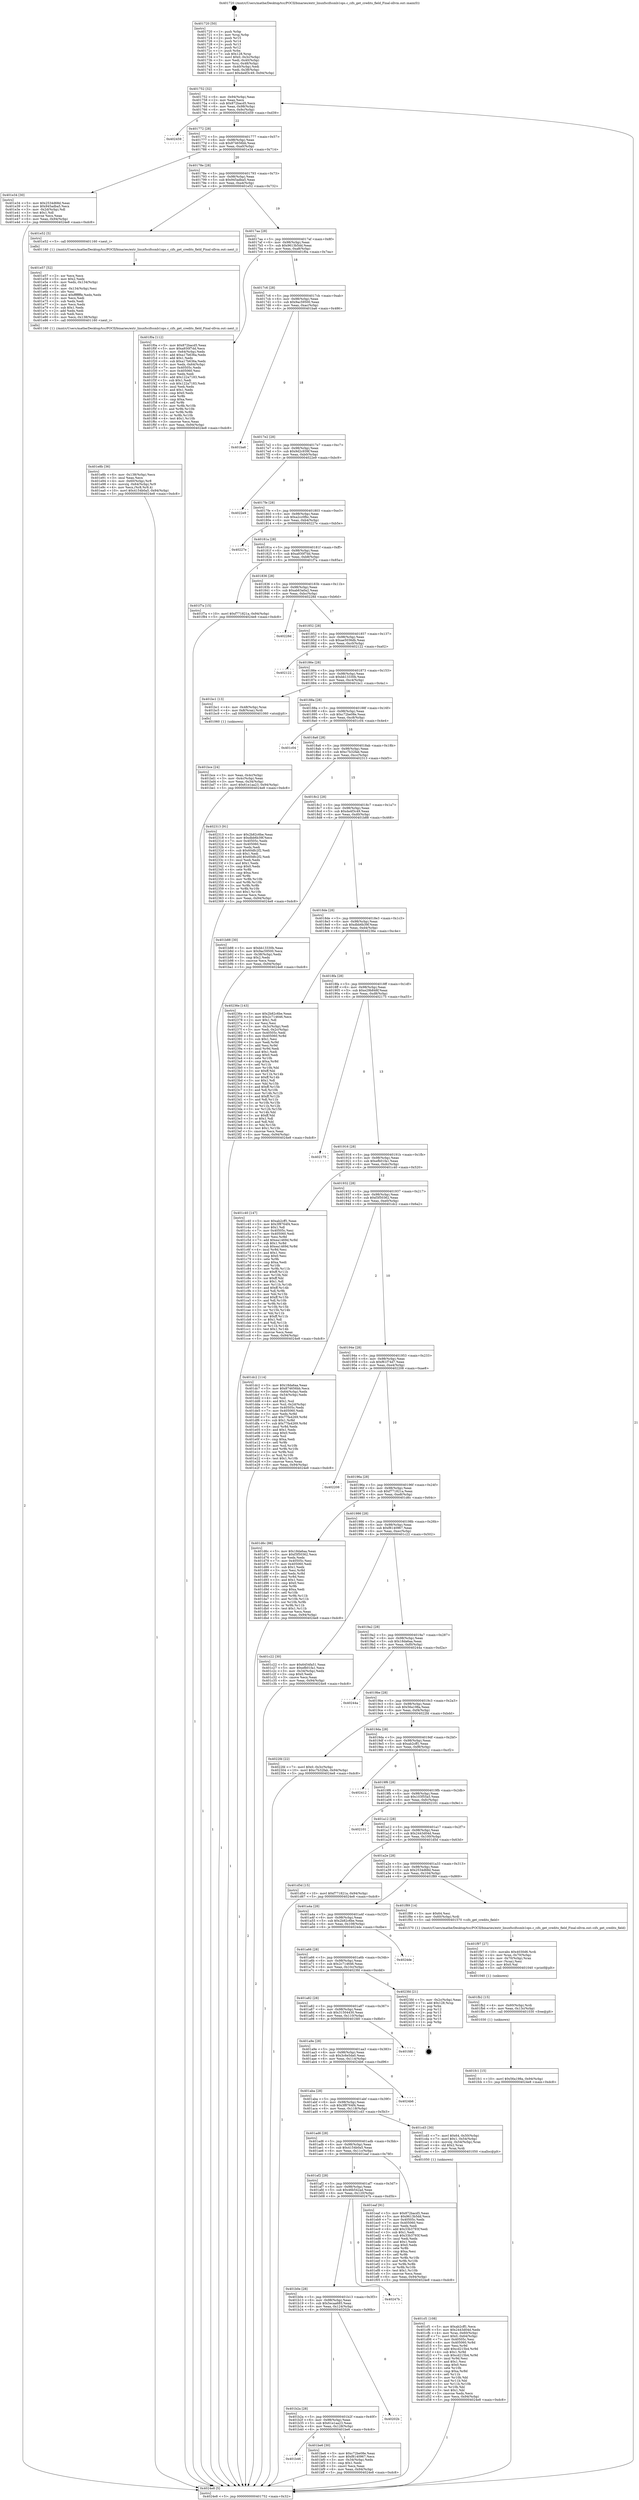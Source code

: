 digraph "0x401720" {
  label = "0x401720 (/mnt/c/Users/mathe/Desktop/tcc/POCII/binaries/extr_linuxfscifssmb1ops.c_cifs_get_credits_field_Final-ollvm.out::main(0))"
  labelloc = "t"
  node[shape=record]

  Entry [label="",width=0.3,height=0.3,shape=circle,fillcolor=black,style=filled]
  "0x401752" [label="{
     0x401752 [32]\l
     | [instrs]\l
     &nbsp;&nbsp;0x401752 \<+6\>: mov -0x94(%rbp),%eax\l
     &nbsp;&nbsp;0x401758 \<+2\>: mov %eax,%ecx\l
     &nbsp;&nbsp;0x40175a \<+6\>: sub $0x872bacd5,%ecx\l
     &nbsp;&nbsp;0x401760 \<+6\>: mov %eax,-0x98(%rbp)\l
     &nbsp;&nbsp;0x401766 \<+6\>: mov %ecx,-0x9c(%rbp)\l
     &nbsp;&nbsp;0x40176c \<+6\>: je 0000000000402459 \<main+0xd39\>\l
  }"]
  "0x402459" [label="{
     0x402459\l
  }", style=dashed]
  "0x401772" [label="{
     0x401772 [28]\l
     | [instrs]\l
     &nbsp;&nbsp;0x401772 \<+5\>: jmp 0000000000401777 \<main+0x57\>\l
     &nbsp;&nbsp;0x401777 \<+6\>: mov -0x98(%rbp),%eax\l
     &nbsp;&nbsp;0x40177d \<+5\>: sub $0x874656bb,%eax\l
     &nbsp;&nbsp;0x401782 \<+6\>: mov %eax,-0xa0(%rbp)\l
     &nbsp;&nbsp;0x401788 \<+6\>: je 0000000000401e34 \<main+0x714\>\l
  }"]
  Exit [label="",width=0.3,height=0.3,shape=circle,fillcolor=black,style=filled,peripheries=2]
  "0x401e34" [label="{
     0x401e34 [30]\l
     | [instrs]\l
     &nbsp;&nbsp;0x401e34 \<+5\>: mov $0x2534d68d,%eax\l
     &nbsp;&nbsp;0x401e39 \<+5\>: mov $0x945adba5,%ecx\l
     &nbsp;&nbsp;0x401e3e \<+3\>: mov -0x2d(%rbp),%dl\l
     &nbsp;&nbsp;0x401e41 \<+3\>: test $0x1,%dl\l
     &nbsp;&nbsp;0x401e44 \<+3\>: cmovne %ecx,%eax\l
     &nbsp;&nbsp;0x401e47 \<+6\>: mov %eax,-0x94(%rbp)\l
     &nbsp;&nbsp;0x401e4d \<+5\>: jmp 00000000004024e8 \<main+0xdc8\>\l
  }"]
  "0x40178e" [label="{
     0x40178e [28]\l
     | [instrs]\l
     &nbsp;&nbsp;0x40178e \<+5\>: jmp 0000000000401793 \<main+0x73\>\l
     &nbsp;&nbsp;0x401793 \<+6\>: mov -0x98(%rbp),%eax\l
     &nbsp;&nbsp;0x401799 \<+5\>: sub $0x945adba5,%eax\l
     &nbsp;&nbsp;0x40179e \<+6\>: mov %eax,-0xa4(%rbp)\l
     &nbsp;&nbsp;0x4017a4 \<+6\>: je 0000000000401e52 \<main+0x732\>\l
  }"]
  "0x401fc1" [label="{
     0x401fc1 [15]\l
     | [instrs]\l
     &nbsp;&nbsp;0x401fc1 \<+10\>: movl $0x56a198a,-0x94(%rbp)\l
     &nbsp;&nbsp;0x401fcb \<+5\>: jmp 00000000004024e8 \<main+0xdc8\>\l
  }"]
  "0x401e52" [label="{
     0x401e52 [5]\l
     | [instrs]\l
     &nbsp;&nbsp;0x401e52 \<+5\>: call 0000000000401160 \<next_i\>\l
     | [calls]\l
     &nbsp;&nbsp;0x401160 \{1\} (/mnt/c/Users/mathe/Desktop/tcc/POCII/binaries/extr_linuxfscifssmb1ops.c_cifs_get_credits_field_Final-ollvm.out::next_i)\l
  }"]
  "0x4017aa" [label="{
     0x4017aa [28]\l
     | [instrs]\l
     &nbsp;&nbsp;0x4017aa \<+5\>: jmp 00000000004017af \<main+0x8f\>\l
     &nbsp;&nbsp;0x4017af \<+6\>: mov -0x98(%rbp),%eax\l
     &nbsp;&nbsp;0x4017b5 \<+5\>: sub $0x9613b5dd,%eax\l
     &nbsp;&nbsp;0x4017ba \<+6\>: mov %eax,-0xa8(%rbp)\l
     &nbsp;&nbsp;0x4017c0 \<+6\>: je 0000000000401f0a \<main+0x7ea\>\l
  }"]
  "0x401fb2" [label="{
     0x401fb2 [15]\l
     | [instrs]\l
     &nbsp;&nbsp;0x401fb2 \<+4\>: mov -0x60(%rbp),%rdi\l
     &nbsp;&nbsp;0x401fb6 \<+6\>: mov %eax,-0x13c(%rbp)\l
     &nbsp;&nbsp;0x401fbc \<+5\>: call 0000000000401030 \<free@plt\>\l
     | [calls]\l
     &nbsp;&nbsp;0x401030 \{1\} (unknown)\l
  }"]
  "0x401f0a" [label="{
     0x401f0a [112]\l
     | [instrs]\l
     &nbsp;&nbsp;0x401f0a \<+5\>: mov $0x872bacd5,%eax\l
     &nbsp;&nbsp;0x401f0f \<+5\>: mov $0xa930f7dd,%ecx\l
     &nbsp;&nbsp;0x401f14 \<+3\>: mov -0x64(%rbp),%edx\l
     &nbsp;&nbsp;0x401f17 \<+6\>: add $0xa17b636a,%edx\l
     &nbsp;&nbsp;0x401f1d \<+3\>: add $0x1,%edx\l
     &nbsp;&nbsp;0x401f20 \<+6\>: sub $0xa17b636a,%edx\l
     &nbsp;&nbsp;0x401f26 \<+3\>: mov %edx,-0x64(%rbp)\l
     &nbsp;&nbsp;0x401f29 \<+7\>: mov 0x40505c,%edx\l
     &nbsp;&nbsp;0x401f30 \<+7\>: mov 0x405060,%esi\l
     &nbsp;&nbsp;0x401f37 \<+2\>: mov %edx,%edi\l
     &nbsp;&nbsp;0x401f39 \<+6\>: add $0x122a7183,%edi\l
     &nbsp;&nbsp;0x401f3f \<+3\>: sub $0x1,%edi\l
     &nbsp;&nbsp;0x401f42 \<+6\>: sub $0x122a7183,%edi\l
     &nbsp;&nbsp;0x401f48 \<+3\>: imul %edi,%edx\l
     &nbsp;&nbsp;0x401f4b \<+3\>: and $0x1,%edx\l
     &nbsp;&nbsp;0x401f4e \<+3\>: cmp $0x0,%edx\l
     &nbsp;&nbsp;0x401f51 \<+4\>: sete %r8b\l
     &nbsp;&nbsp;0x401f55 \<+3\>: cmp $0xa,%esi\l
     &nbsp;&nbsp;0x401f58 \<+4\>: setl %r9b\l
     &nbsp;&nbsp;0x401f5c \<+3\>: mov %r8b,%r10b\l
     &nbsp;&nbsp;0x401f5f \<+3\>: and %r9b,%r10b\l
     &nbsp;&nbsp;0x401f62 \<+3\>: xor %r9b,%r8b\l
     &nbsp;&nbsp;0x401f65 \<+3\>: or %r8b,%r10b\l
     &nbsp;&nbsp;0x401f68 \<+4\>: test $0x1,%r10b\l
     &nbsp;&nbsp;0x401f6c \<+3\>: cmovne %ecx,%eax\l
     &nbsp;&nbsp;0x401f6f \<+6\>: mov %eax,-0x94(%rbp)\l
     &nbsp;&nbsp;0x401f75 \<+5\>: jmp 00000000004024e8 \<main+0xdc8\>\l
  }"]
  "0x4017c6" [label="{
     0x4017c6 [28]\l
     | [instrs]\l
     &nbsp;&nbsp;0x4017c6 \<+5\>: jmp 00000000004017cb \<main+0xab\>\l
     &nbsp;&nbsp;0x4017cb \<+6\>: mov -0x98(%rbp),%eax\l
     &nbsp;&nbsp;0x4017d1 \<+5\>: sub $0x9ac59500,%eax\l
     &nbsp;&nbsp;0x4017d6 \<+6\>: mov %eax,-0xac(%rbp)\l
     &nbsp;&nbsp;0x4017dc \<+6\>: je 0000000000401ba6 \<main+0x486\>\l
  }"]
  "0x401f97" [label="{
     0x401f97 [27]\l
     | [instrs]\l
     &nbsp;&nbsp;0x401f97 \<+10\>: movabs $0x4030d6,%rdi\l
     &nbsp;&nbsp;0x401fa1 \<+4\>: mov %rax,-0x70(%rbp)\l
     &nbsp;&nbsp;0x401fa5 \<+4\>: mov -0x70(%rbp),%rax\l
     &nbsp;&nbsp;0x401fa9 \<+2\>: mov (%rax),%esi\l
     &nbsp;&nbsp;0x401fab \<+2\>: mov $0x0,%al\l
     &nbsp;&nbsp;0x401fad \<+5\>: call 0000000000401040 \<printf@plt\>\l
     | [calls]\l
     &nbsp;&nbsp;0x401040 \{1\} (unknown)\l
  }"]
  "0x401ba6" [label="{
     0x401ba6\l
  }", style=dashed]
  "0x4017e2" [label="{
     0x4017e2 [28]\l
     | [instrs]\l
     &nbsp;&nbsp;0x4017e2 \<+5\>: jmp 00000000004017e7 \<main+0xc7\>\l
     &nbsp;&nbsp;0x4017e7 \<+6\>: mov -0x98(%rbp),%eax\l
     &nbsp;&nbsp;0x4017ed \<+5\>: sub $0x9d2c939f,%eax\l
     &nbsp;&nbsp;0x4017f2 \<+6\>: mov %eax,-0xb0(%rbp)\l
     &nbsp;&nbsp;0x4017f8 \<+6\>: je 00000000004022e9 \<main+0xbc9\>\l
  }"]
  "0x401e8b" [label="{
     0x401e8b [36]\l
     | [instrs]\l
     &nbsp;&nbsp;0x401e8b \<+6\>: mov -0x138(%rbp),%ecx\l
     &nbsp;&nbsp;0x401e91 \<+3\>: imul %eax,%ecx\l
     &nbsp;&nbsp;0x401e94 \<+4\>: mov -0x60(%rbp),%r8\l
     &nbsp;&nbsp;0x401e98 \<+4\>: movslq -0x64(%rbp),%r9\l
     &nbsp;&nbsp;0x401e9c \<+4\>: mov %ecx,(%r8,%r9,4)\l
     &nbsp;&nbsp;0x401ea0 \<+10\>: movl $0x4154b0a5,-0x94(%rbp)\l
     &nbsp;&nbsp;0x401eaa \<+5\>: jmp 00000000004024e8 \<main+0xdc8\>\l
  }"]
  "0x4022e9" [label="{
     0x4022e9\l
  }", style=dashed]
  "0x4017fe" [label="{
     0x4017fe [28]\l
     | [instrs]\l
     &nbsp;&nbsp;0x4017fe \<+5\>: jmp 0000000000401803 \<main+0xe3\>\l
     &nbsp;&nbsp;0x401803 \<+6\>: mov -0x98(%rbp),%eax\l
     &nbsp;&nbsp;0x401809 \<+5\>: sub $0xa2cc0fbc,%eax\l
     &nbsp;&nbsp;0x40180e \<+6\>: mov %eax,-0xb4(%rbp)\l
     &nbsp;&nbsp;0x401814 \<+6\>: je 000000000040227e \<main+0xb5e\>\l
  }"]
  "0x401e57" [label="{
     0x401e57 [52]\l
     | [instrs]\l
     &nbsp;&nbsp;0x401e57 \<+2\>: xor %ecx,%ecx\l
     &nbsp;&nbsp;0x401e59 \<+5\>: mov $0x2,%edx\l
     &nbsp;&nbsp;0x401e5e \<+6\>: mov %edx,-0x134(%rbp)\l
     &nbsp;&nbsp;0x401e64 \<+1\>: cltd\l
     &nbsp;&nbsp;0x401e65 \<+6\>: mov -0x134(%rbp),%esi\l
     &nbsp;&nbsp;0x401e6b \<+2\>: idiv %esi\l
     &nbsp;&nbsp;0x401e6d \<+6\>: imul $0xfffffffe,%edx,%edx\l
     &nbsp;&nbsp;0x401e73 \<+2\>: mov %ecx,%edi\l
     &nbsp;&nbsp;0x401e75 \<+2\>: sub %edx,%edi\l
     &nbsp;&nbsp;0x401e77 \<+2\>: mov %ecx,%edx\l
     &nbsp;&nbsp;0x401e79 \<+3\>: sub $0x1,%edx\l
     &nbsp;&nbsp;0x401e7c \<+2\>: add %edx,%edi\l
     &nbsp;&nbsp;0x401e7e \<+2\>: sub %edi,%ecx\l
     &nbsp;&nbsp;0x401e80 \<+6\>: mov %ecx,-0x138(%rbp)\l
     &nbsp;&nbsp;0x401e86 \<+5\>: call 0000000000401160 \<next_i\>\l
     | [calls]\l
     &nbsp;&nbsp;0x401160 \{1\} (/mnt/c/Users/mathe/Desktop/tcc/POCII/binaries/extr_linuxfscifssmb1ops.c_cifs_get_credits_field_Final-ollvm.out::next_i)\l
  }"]
  "0x40227e" [label="{
     0x40227e\l
  }", style=dashed]
  "0x40181a" [label="{
     0x40181a [28]\l
     | [instrs]\l
     &nbsp;&nbsp;0x40181a \<+5\>: jmp 000000000040181f \<main+0xff\>\l
     &nbsp;&nbsp;0x40181f \<+6\>: mov -0x98(%rbp),%eax\l
     &nbsp;&nbsp;0x401825 \<+5\>: sub $0xa930f7dd,%eax\l
     &nbsp;&nbsp;0x40182a \<+6\>: mov %eax,-0xb8(%rbp)\l
     &nbsp;&nbsp;0x401830 \<+6\>: je 0000000000401f7a \<main+0x85a\>\l
  }"]
  "0x401cf1" [label="{
     0x401cf1 [108]\l
     | [instrs]\l
     &nbsp;&nbsp;0x401cf1 \<+5\>: mov $0xab2cff1,%ecx\l
     &nbsp;&nbsp;0x401cf6 \<+5\>: mov $0x2443d04d,%edx\l
     &nbsp;&nbsp;0x401cfb \<+4\>: mov %rax,-0x60(%rbp)\l
     &nbsp;&nbsp;0x401cff \<+7\>: movl $0x0,-0x64(%rbp)\l
     &nbsp;&nbsp;0x401d06 \<+7\>: mov 0x40505c,%esi\l
     &nbsp;&nbsp;0x401d0d \<+8\>: mov 0x405060,%r8d\l
     &nbsp;&nbsp;0x401d15 \<+3\>: mov %esi,%r9d\l
     &nbsp;&nbsp;0x401d18 \<+7\>: add $0xcd215b4,%r9d\l
     &nbsp;&nbsp;0x401d1f \<+4\>: sub $0x1,%r9d\l
     &nbsp;&nbsp;0x401d23 \<+7\>: sub $0xcd215b4,%r9d\l
     &nbsp;&nbsp;0x401d2a \<+4\>: imul %r9d,%esi\l
     &nbsp;&nbsp;0x401d2e \<+3\>: and $0x1,%esi\l
     &nbsp;&nbsp;0x401d31 \<+3\>: cmp $0x0,%esi\l
     &nbsp;&nbsp;0x401d34 \<+4\>: sete %r10b\l
     &nbsp;&nbsp;0x401d38 \<+4\>: cmp $0xa,%r8d\l
     &nbsp;&nbsp;0x401d3c \<+4\>: setl %r11b\l
     &nbsp;&nbsp;0x401d40 \<+3\>: mov %r10b,%bl\l
     &nbsp;&nbsp;0x401d43 \<+3\>: and %r11b,%bl\l
     &nbsp;&nbsp;0x401d46 \<+3\>: xor %r11b,%r10b\l
     &nbsp;&nbsp;0x401d49 \<+3\>: or %r10b,%bl\l
     &nbsp;&nbsp;0x401d4c \<+3\>: test $0x1,%bl\l
     &nbsp;&nbsp;0x401d4f \<+3\>: cmovne %edx,%ecx\l
     &nbsp;&nbsp;0x401d52 \<+6\>: mov %ecx,-0x94(%rbp)\l
     &nbsp;&nbsp;0x401d58 \<+5\>: jmp 00000000004024e8 \<main+0xdc8\>\l
  }"]
  "0x401f7a" [label="{
     0x401f7a [15]\l
     | [instrs]\l
     &nbsp;&nbsp;0x401f7a \<+10\>: movl $0xf771821a,-0x94(%rbp)\l
     &nbsp;&nbsp;0x401f84 \<+5\>: jmp 00000000004024e8 \<main+0xdc8\>\l
  }"]
  "0x401836" [label="{
     0x401836 [28]\l
     | [instrs]\l
     &nbsp;&nbsp;0x401836 \<+5\>: jmp 000000000040183b \<main+0x11b\>\l
     &nbsp;&nbsp;0x40183b \<+6\>: mov -0x98(%rbp),%eax\l
     &nbsp;&nbsp;0x401841 \<+5\>: sub $0xab63a0a2,%eax\l
     &nbsp;&nbsp;0x401846 \<+6\>: mov %eax,-0xbc(%rbp)\l
     &nbsp;&nbsp;0x40184c \<+6\>: je 000000000040228d \<main+0xb6d\>\l
  }"]
  "0x401b46" [label="{
     0x401b46\l
  }", style=dashed]
  "0x40228d" [label="{
     0x40228d\l
  }", style=dashed]
  "0x401852" [label="{
     0x401852 [28]\l
     | [instrs]\l
     &nbsp;&nbsp;0x401852 \<+5\>: jmp 0000000000401857 \<main+0x137\>\l
     &nbsp;&nbsp;0x401857 \<+6\>: mov -0x98(%rbp),%eax\l
     &nbsp;&nbsp;0x40185d \<+5\>: sub $0xae5036db,%eax\l
     &nbsp;&nbsp;0x401862 \<+6\>: mov %eax,-0xc0(%rbp)\l
     &nbsp;&nbsp;0x401868 \<+6\>: je 0000000000402122 \<main+0xa02\>\l
  }"]
  "0x401be6" [label="{
     0x401be6 [30]\l
     | [instrs]\l
     &nbsp;&nbsp;0x401be6 \<+5\>: mov $0xc72be08e,%eax\l
     &nbsp;&nbsp;0x401beb \<+5\>: mov $0xf8140967,%ecx\l
     &nbsp;&nbsp;0x401bf0 \<+3\>: mov -0x34(%rbp),%edx\l
     &nbsp;&nbsp;0x401bf3 \<+3\>: cmp $0x1,%edx\l
     &nbsp;&nbsp;0x401bf6 \<+3\>: cmovl %ecx,%eax\l
     &nbsp;&nbsp;0x401bf9 \<+6\>: mov %eax,-0x94(%rbp)\l
     &nbsp;&nbsp;0x401bff \<+5\>: jmp 00000000004024e8 \<main+0xdc8\>\l
  }"]
  "0x402122" [label="{
     0x402122\l
  }", style=dashed]
  "0x40186e" [label="{
     0x40186e [28]\l
     | [instrs]\l
     &nbsp;&nbsp;0x40186e \<+5\>: jmp 0000000000401873 \<main+0x153\>\l
     &nbsp;&nbsp;0x401873 \<+6\>: mov -0x98(%rbp),%eax\l
     &nbsp;&nbsp;0x401879 \<+5\>: sub $0xbb13330b,%eax\l
     &nbsp;&nbsp;0x40187e \<+6\>: mov %eax,-0xc4(%rbp)\l
     &nbsp;&nbsp;0x401884 \<+6\>: je 0000000000401bc1 \<main+0x4a1\>\l
  }"]
  "0x401b2a" [label="{
     0x401b2a [28]\l
     | [instrs]\l
     &nbsp;&nbsp;0x401b2a \<+5\>: jmp 0000000000401b2f \<main+0x40f\>\l
     &nbsp;&nbsp;0x401b2f \<+6\>: mov -0x98(%rbp),%eax\l
     &nbsp;&nbsp;0x401b35 \<+5\>: sub $0x61e1aa23,%eax\l
     &nbsp;&nbsp;0x401b3a \<+6\>: mov %eax,-0x128(%rbp)\l
     &nbsp;&nbsp;0x401b40 \<+6\>: je 0000000000401be6 \<main+0x4c6\>\l
  }"]
  "0x401bc1" [label="{
     0x401bc1 [13]\l
     | [instrs]\l
     &nbsp;&nbsp;0x401bc1 \<+4\>: mov -0x48(%rbp),%rax\l
     &nbsp;&nbsp;0x401bc5 \<+4\>: mov 0x8(%rax),%rdi\l
     &nbsp;&nbsp;0x401bc9 \<+5\>: call 0000000000401060 \<atoi@plt\>\l
     | [calls]\l
     &nbsp;&nbsp;0x401060 \{1\} (unknown)\l
  }"]
  "0x40188a" [label="{
     0x40188a [28]\l
     | [instrs]\l
     &nbsp;&nbsp;0x40188a \<+5\>: jmp 000000000040188f \<main+0x16f\>\l
     &nbsp;&nbsp;0x40188f \<+6\>: mov -0x98(%rbp),%eax\l
     &nbsp;&nbsp;0x401895 \<+5\>: sub $0xc72be08e,%eax\l
     &nbsp;&nbsp;0x40189a \<+6\>: mov %eax,-0xc8(%rbp)\l
     &nbsp;&nbsp;0x4018a0 \<+6\>: je 0000000000401c04 \<main+0x4e4\>\l
  }"]
  "0x40202b" [label="{
     0x40202b\l
  }", style=dashed]
  "0x401c04" [label="{
     0x401c04\l
  }", style=dashed]
  "0x4018a6" [label="{
     0x4018a6 [28]\l
     | [instrs]\l
     &nbsp;&nbsp;0x4018a6 \<+5\>: jmp 00000000004018ab \<main+0x18b\>\l
     &nbsp;&nbsp;0x4018ab \<+6\>: mov -0x98(%rbp),%eax\l
     &nbsp;&nbsp;0x4018b1 \<+5\>: sub $0xc7b32fab,%eax\l
     &nbsp;&nbsp;0x4018b6 \<+6\>: mov %eax,-0xcc(%rbp)\l
     &nbsp;&nbsp;0x4018bc \<+6\>: je 0000000000402313 \<main+0xbf3\>\l
  }"]
  "0x401b0e" [label="{
     0x401b0e [28]\l
     | [instrs]\l
     &nbsp;&nbsp;0x401b0e \<+5\>: jmp 0000000000401b13 \<main+0x3f3\>\l
     &nbsp;&nbsp;0x401b13 \<+6\>: mov -0x98(%rbp),%eax\l
     &nbsp;&nbsp;0x401b19 \<+5\>: sub $0x5ecaa685,%eax\l
     &nbsp;&nbsp;0x401b1e \<+6\>: mov %eax,-0x124(%rbp)\l
     &nbsp;&nbsp;0x401b24 \<+6\>: je 000000000040202b \<main+0x90b\>\l
  }"]
  "0x402313" [label="{
     0x402313 [91]\l
     | [instrs]\l
     &nbsp;&nbsp;0x402313 \<+5\>: mov $0x2b82c6be,%eax\l
     &nbsp;&nbsp;0x402318 \<+5\>: mov $0xdbb6b39f,%ecx\l
     &nbsp;&nbsp;0x40231d \<+7\>: mov 0x40505c,%edx\l
     &nbsp;&nbsp;0x402324 \<+7\>: mov 0x405060,%esi\l
     &nbsp;&nbsp;0x40232b \<+2\>: mov %edx,%edi\l
     &nbsp;&nbsp;0x40232d \<+6\>: sub $0x60dfc2f2,%edi\l
     &nbsp;&nbsp;0x402333 \<+3\>: sub $0x1,%edi\l
     &nbsp;&nbsp;0x402336 \<+6\>: add $0x60dfc2f2,%edi\l
     &nbsp;&nbsp;0x40233c \<+3\>: imul %edi,%edx\l
     &nbsp;&nbsp;0x40233f \<+3\>: and $0x1,%edx\l
     &nbsp;&nbsp;0x402342 \<+3\>: cmp $0x0,%edx\l
     &nbsp;&nbsp;0x402345 \<+4\>: sete %r8b\l
     &nbsp;&nbsp;0x402349 \<+3\>: cmp $0xa,%esi\l
     &nbsp;&nbsp;0x40234c \<+4\>: setl %r9b\l
     &nbsp;&nbsp;0x402350 \<+3\>: mov %r8b,%r10b\l
     &nbsp;&nbsp;0x402353 \<+3\>: and %r9b,%r10b\l
     &nbsp;&nbsp;0x402356 \<+3\>: xor %r9b,%r8b\l
     &nbsp;&nbsp;0x402359 \<+3\>: or %r8b,%r10b\l
     &nbsp;&nbsp;0x40235c \<+4\>: test $0x1,%r10b\l
     &nbsp;&nbsp;0x402360 \<+3\>: cmovne %ecx,%eax\l
     &nbsp;&nbsp;0x402363 \<+6\>: mov %eax,-0x94(%rbp)\l
     &nbsp;&nbsp;0x402369 \<+5\>: jmp 00000000004024e8 \<main+0xdc8\>\l
  }"]
  "0x4018c2" [label="{
     0x4018c2 [28]\l
     | [instrs]\l
     &nbsp;&nbsp;0x4018c2 \<+5\>: jmp 00000000004018c7 \<main+0x1a7\>\l
     &nbsp;&nbsp;0x4018c7 \<+6\>: mov -0x98(%rbp),%eax\l
     &nbsp;&nbsp;0x4018cd \<+5\>: sub $0xda4f3c49,%eax\l
     &nbsp;&nbsp;0x4018d2 \<+6\>: mov %eax,-0xd0(%rbp)\l
     &nbsp;&nbsp;0x4018d8 \<+6\>: je 0000000000401b88 \<main+0x468\>\l
  }"]
  "0x40247b" [label="{
     0x40247b\l
  }", style=dashed]
  "0x401b88" [label="{
     0x401b88 [30]\l
     | [instrs]\l
     &nbsp;&nbsp;0x401b88 \<+5\>: mov $0xbb13330b,%eax\l
     &nbsp;&nbsp;0x401b8d \<+5\>: mov $0x9ac59500,%ecx\l
     &nbsp;&nbsp;0x401b92 \<+3\>: mov -0x38(%rbp),%edx\l
     &nbsp;&nbsp;0x401b95 \<+3\>: cmp $0x2,%edx\l
     &nbsp;&nbsp;0x401b98 \<+3\>: cmovne %ecx,%eax\l
     &nbsp;&nbsp;0x401b9b \<+6\>: mov %eax,-0x94(%rbp)\l
     &nbsp;&nbsp;0x401ba1 \<+5\>: jmp 00000000004024e8 \<main+0xdc8\>\l
  }"]
  "0x4018de" [label="{
     0x4018de [28]\l
     | [instrs]\l
     &nbsp;&nbsp;0x4018de \<+5\>: jmp 00000000004018e3 \<main+0x1c3\>\l
     &nbsp;&nbsp;0x4018e3 \<+6\>: mov -0x98(%rbp),%eax\l
     &nbsp;&nbsp;0x4018e9 \<+5\>: sub $0xdbb6b39f,%eax\l
     &nbsp;&nbsp;0x4018ee \<+6\>: mov %eax,-0xd4(%rbp)\l
     &nbsp;&nbsp;0x4018f4 \<+6\>: je 000000000040236e \<main+0xc4e\>\l
  }"]
  "0x4024e8" [label="{
     0x4024e8 [5]\l
     | [instrs]\l
     &nbsp;&nbsp;0x4024e8 \<+5\>: jmp 0000000000401752 \<main+0x32\>\l
  }"]
  "0x401720" [label="{
     0x401720 [50]\l
     | [instrs]\l
     &nbsp;&nbsp;0x401720 \<+1\>: push %rbp\l
     &nbsp;&nbsp;0x401721 \<+3\>: mov %rsp,%rbp\l
     &nbsp;&nbsp;0x401724 \<+2\>: push %r15\l
     &nbsp;&nbsp;0x401726 \<+2\>: push %r14\l
     &nbsp;&nbsp;0x401728 \<+2\>: push %r13\l
     &nbsp;&nbsp;0x40172a \<+2\>: push %r12\l
     &nbsp;&nbsp;0x40172c \<+1\>: push %rbx\l
     &nbsp;&nbsp;0x40172d \<+7\>: sub $0x128,%rsp\l
     &nbsp;&nbsp;0x401734 \<+7\>: movl $0x0,-0x3c(%rbp)\l
     &nbsp;&nbsp;0x40173b \<+3\>: mov %edi,-0x40(%rbp)\l
     &nbsp;&nbsp;0x40173e \<+4\>: mov %rsi,-0x48(%rbp)\l
     &nbsp;&nbsp;0x401742 \<+3\>: mov -0x40(%rbp),%edi\l
     &nbsp;&nbsp;0x401745 \<+3\>: mov %edi,-0x38(%rbp)\l
     &nbsp;&nbsp;0x401748 \<+10\>: movl $0xda4f3c49,-0x94(%rbp)\l
  }"]
  "0x401bce" [label="{
     0x401bce [24]\l
     | [instrs]\l
     &nbsp;&nbsp;0x401bce \<+3\>: mov %eax,-0x4c(%rbp)\l
     &nbsp;&nbsp;0x401bd1 \<+3\>: mov -0x4c(%rbp),%eax\l
     &nbsp;&nbsp;0x401bd4 \<+3\>: mov %eax,-0x34(%rbp)\l
     &nbsp;&nbsp;0x401bd7 \<+10\>: movl $0x61e1aa23,-0x94(%rbp)\l
     &nbsp;&nbsp;0x401be1 \<+5\>: jmp 00000000004024e8 \<main+0xdc8\>\l
  }"]
  "0x401af2" [label="{
     0x401af2 [28]\l
     | [instrs]\l
     &nbsp;&nbsp;0x401af2 \<+5\>: jmp 0000000000401af7 \<main+0x3d7\>\l
     &nbsp;&nbsp;0x401af7 \<+6\>: mov -0x98(%rbp),%eax\l
     &nbsp;&nbsp;0x401afd \<+5\>: sub $0x46b542ad,%eax\l
     &nbsp;&nbsp;0x401b02 \<+6\>: mov %eax,-0x120(%rbp)\l
     &nbsp;&nbsp;0x401b08 \<+6\>: je 000000000040247b \<main+0xd5b\>\l
  }"]
  "0x40236e" [label="{
     0x40236e [143]\l
     | [instrs]\l
     &nbsp;&nbsp;0x40236e \<+5\>: mov $0x2b82c6be,%eax\l
     &nbsp;&nbsp;0x402373 \<+5\>: mov $0x2c714646,%ecx\l
     &nbsp;&nbsp;0x402378 \<+2\>: mov $0x1,%dl\l
     &nbsp;&nbsp;0x40237a \<+2\>: xor %esi,%esi\l
     &nbsp;&nbsp;0x40237c \<+3\>: mov -0x3c(%rbp),%edi\l
     &nbsp;&nbsp;0x40237f \<+3\>: mov %edi,-0x2c(%rbp)\l
     &nbsp;&nbsp;0x402382 \<+7\>: mov 0x40505c,%edi\l
     &nbsp;&nbsp;0x402389 \<+8\>: mov 0x405060,%r8d\l
     &nbsp;&nbsp;0x402391 \<+3\>: sub $0x1,%esi\l
     &nbsp;&nbsp;0x402394 \<+3\>: mov %edi,%r9d\l
     &nbsp;&nbsp;0x402397 \<+3\>: add %esi,%r9d\l
     &nbsp;&nbsp;0x40239a \<+4\>: imul %r9d,%edi\l
     &nbsp;&nbsp;0x40239e \<+3\>: and $0x1,%edi\l
     &nbsp;&nbsp;0x4023a1 \<+3\>: cmp $0x0,%edi\l
     &nbsp;&nbsp;0x4023a4 \<+4\>: sete %r10b\l
     &nbsp;&nbsp;0x4023a8 \<+4\>: cmp $0xa,%r8d\l
     &nbsp;&nbsp;0x4023ac \<+4\>: setl %r11b\l
     &nbsp;&nbsp;0x4023b0 \<+3\>: mov %r10b,%bl\l
     &nbsp;&nbsp;0x4023b3 \<+3\>: xor $0xff,%bl\l
     &nbsp;&nbsp;0x4023b6 \<+3\>: mov %r11b,%r14b\l
     &nbsp;&nbsp;0x4023b9 \<+4\>: xor $0xff,%r14b\l
     &nbsp;&nbsp;0x4023bd \<+3\>: xor $0x1,%dl\l
     &nbsp;&nbsp;0x4023c0 \<+3\>: mov %bl,%r15b\l
     &nbsp;&nbsp;0x4023c3 \<+4\>: and $0xff,%r15b\l
     &nbsp;&nbsp;0x4023c7 \<+3\>: and %dl,%r10b\l
     &nbsp;&nbsp;0x4023ca \<+3\>: mov %r14b,%r12b\l
     &nbsp;&nbsp;0x4023cd \<+4\>: and $0xff,%r12b\l
     &nbsp;&nbsp;0x4023d1 \<+3\>: and %dl,%r11b\l
     &nbsp;&nbsp;0x4023d4 \<+3\>: or %r10b,%r15b\l
     &nbsp;&nbsp;0x4023d7 \<+3\>: or %r11b,%r12b\l
     &nbsp;&nbsp;0x4023da \<+3\>: xor %r12b,%r15b\l
     &nbsp;&nbsp;0x4023dd \<+3\>: or %r14b,%bl\l
     &nbsp;&nbsp;0x4023e0 \<+3\>: xor $0xff,%bl\l
     &nbsp;&nbsp;0x4023e3 \<+3\>: or $0x1,%dl\l
     &nbsp;&nbsp;0x4023e6 \<+2\>: and %dl,%bl\l
     &nbsp;&nbsp;0x4023e8 \<+3\>: or %bl,%r15b\l
     &nbsp;&nbsp;0x4023eb \<+4\>: test $0x1,%r15b\l
     &nbsp;&nbsp;0x4023ef \<+3\>: cmovne %ecx,%eax\l
     &nbsp;&nbsp;0x4023f2 \<+6\>: mov %eax,-0x94(%rbp)\l
     &nbsp;&nbsp;0x4023f8 \<+5\>: jmp 00000000004024e8 \<main+0xdc8\>\l
  }"]
  "0x4018fa" [label="{
     0x4018fa [28]\l
     | [instrs]\l
     &nbsp;&nbsp;0x4018fa \<+5\>: jmp 00000000004018ff \<main+0x1df\>\l
     &nbsp;&nbsp;0x4018ff \<+6\>: mov -0x98(%rbp),%eax\l
     &nbsp;&nbsp;0x401905 \<+5\>: sub $0xe29b848f,%eax\l
     &nbsp;&nbsp;0x40190a \<+6\>: mov %eax,-0xd8(%rbp)\l
     &nbsp;&nbsp;0x401910 \<+6\>: je 0000000000402175 \<main+0xa55\>\l
  }"]
  "0x401eaf" [label="{
     0x401eaf [91]\l
     | [instrs]\l
     &nbsp;&nbsp;0x401eaf \<+5\>: mov $0x872bacd5,%eax\l
     &nbsp;&nbsp;0x401eb4 \<+5\>: mov $0x9613b5dd,%ecx\l
     &nbsp;&nbsp;0x401eb9 \<+7\>: mov 0x40505c,%edx\l
     &nbsp;&nbsp;0x401ec0 \<+7\>: mov 0x405060,%esi\l
     &nbsp;&nbsp;0x401ec7 \<+2\>: mov %edx,%edi\l
     &nbsp;&nbsp;0x401ec9 \<+6\>: add $0x33b3793f,%edi\l
     &nbsp;&nbsp;0x401ecf \<+3\>: sub $0x1,%edi\l
     &nbsp;&nbsp;0x401ed2 \<+6\>: sub $0x33b3793f,%edi\l
     &nbsp;&nbsp;0x401ed8 \<+3\>: imul %edi,%edx\l
     &nbsp;&nbsp;0x401edb \<+3\>: and $0x1,%edx\l
     &nbsp;&nbsp;0x401ede \<+3\>: cmp $0x0,%edx\l
     &nbsp;&nbsp;0x401ee1 \<+4\>: sete %r8b\l
     &nbsp;&nbsp;0x401ee5 \<+3\>: cmp $0xa,%esi\l
     &nbsp;&nbsp;0x401ee8 \<+4\>: setl %r9b\l
     &nbsp;&nbsp;0x401eec \<+3\>: mov %r8b,%r10b\l
     &nbsp;&nbsp;0x401eef \<+3\>: and %r9b,%r10b\l
     &nbsp;&nbsp;0x401ef2 \<+3\>: xor %r9b,%r8b\l
     &nbsp;&nbsp;0x401ef5 \<+3\>: or %r8b,%r10b\l
     &nbsp;&nbsp;0x401ef8 \<+4\>: test $0x1,%r10b\l
     &nbsp;&nbsp;0x401efc \<+3\>: cmovne %ecx,%eax\l
     &nbsp;&nbsp;0x401eff \<+6\>: mov %eax,-0x94(%rbp)\l
     &nbsp;&nbsp;0x401f05 \<+5\>: jmp 00000000004024e8 \<main+0xdc8\>\l
  }"]
  "0x402175" [label="{
     0x402175\l
  }", style=dashed]
  "0x401916" [label="{
     0x401916 [28]\l
     | [instrs]\l
     &nbsp;&nbsp;0x401916 \<+5\>: jmp 000000000040191b \<main+0x1fb\>\l
     &nbsp;&nbsp;0x40191b \<+6\>: mov -0x98(%rbp),%eax\l
     &nbsp;&nbsp;0x401921 \<+5\>: sub $0xefb01fa1,%eax\l
     &nbsp;&nbsp;0x401926 \<+6\>: mov %eax,-0xdc(%rbp)\l
     &nbsp;&nbsp;0x40192c \<+6\>: je 0000000000401c40 \<main+0x520\>\l
  }"]
  "0x401ad6" [label="{
     0x401ad6 [28]\l
     | [instrs]\l
     &nbsp;&nbsp;0x401ad6 \<+5\>: jmp 0000000000401adb \<main+0x3bb\>\l
     &nbsp;&nbsp;0x401adb \<+6\>: mov -0x98(%rbp),%eax\l
     &nbsp;&nbsp;0x401ae1 \<+5\>: sub $0x4154b0a5,%eax\l
     &nbsp;&nbsp;0x401ae6 \<+6\>: mov %eax,-0x11c(%rbp)\l
     &nbsp;&nbsp;0x401aec \<+6\>: je 0000000000401eaf \<main+0x78f\>\l
  }"]
  "0x401c40" [label="{
     0x401c40 [147]\l
     | [instrs]\l
     &nbsp;&nbsp;0x401c40 \<+5\>: mov $0xab2cff1,%eax\l
     &nbsp;&nbsp;0x401c45 \<+5\>: mov $0x3f8764f4,%ecx\l
     &nbsp;&nbsp;0x401c4a \<+2\>: mov $0x1,%dl\l
     &nbsp;&nbsp;0x401c4c \<+7\>: mov 0x40505c,%esi\l
     &nbsp;&nbsp;0x401c53 \<+7\>: mov 0x405060,%edi\l
     &nbsp;&nbsp;0x401c5a \<+3\>: mov %esi,%r8d\l
     &nbsp;&nbsp;0x401c5d \<+7\>: add $0xea1469d,%r8d\l
     &nbsp;&nbsp;0x401c64 \<+4\>: sub $0x1,%r8d\l
     &nbsp;&nbsp;0x401c68 \<+7\>: sub $0xea1469d,%r8d\l
     &nbsp;&nbsp;0x401c6f \<+4\>: imul %r8d,%esi\l
     &nbsp;&nbsp;0x401c73 \<+3\>: and $0x1,%esi\l
     &nbsp;&nbsp;0x401c76 \<+3\>: cmp $0x0,%esi\l
     &nbsp;&nbsp;0x401c79 \<+4\>: sete %r9b\l
     &nbsp;&nbsp;0x401c7d \<+3\>: cmp $0xa,%edi\l
     &nbsp;&nbsp;0x401c80 \<+4\>: setl %r10b\l
     &nbsp;&nbsp;0x401c84 \<+3\>: mov %r9b,%r11b\l
     &nbsp;&nbsp;0x401c87 \<+4\>: xor $0xff,%r11b\l
     &nbsp;&nbsp;0x401c8b \<+3\>: mov %r10b,%bl\l
     &nbsp;&nbsp;0x401c8e \<+3\>: xor $0xff,%bl\l
     &nbsp;&nbsp;0x401c91 \<+3\>: xor $0x1,%dl\l
     &nbsp;&nbsp;0x401c94 \<+3\>: mov %r11b,%r14b\l
     &nbsp;&nbsp;0x401c97 \<+4\>: and $0xff,%r14b\l
     &nbsp;&nbsp;0x401c9b \<+3\>: and %dl,%r9b\l
     &nbsp;&nbsp;0x401c9e \<+3\>: mov %bl,%r15b\l
     &nbsp;&nbsp;0x401ca1 \<+4\>: and $0xff,%r15b\l
     &nbsp;&nbsp;0x401ca5 \<+3\>: and %dl,%r10b\l
     &nbsp;&nbsp;0x401ca8 \<+3\>: or %r9b,%r14b\l
     &nbsp;&nbsp;0x401cab \<+3\>: or %r10b,%r15b\l
     &nbsp;&nbsp;0x401cae \<+3\>: xor %r15b,%r14b\l
     &nbsp;&nbsp;0x401cb1 \<+3\>: or %bl,%r11b\l
     &nbsp;&nbsp;0x401cb4 \<+4\>: xor $0xff,%r11b\l
     &nbsp;&nbsp;0x401cb8 \<+3\>: or $0x1,%dl\l
     &nbsp;&nbsp;0x401cbb \<+3\>: and %dl,%r11b\l
     &nbsp;&nbsp;0x401cbe \<+3\>: or %r11b,%r14b\l
     &nbsp;&nbsp;0x401cc1 \<+4\>: test $0x1,%r14b\l
     &nbsp;&nbsp;0x401cc5 \<+3\>: cmovne %ecx,%eax\l
     &nbsp;&nbsp;0x401cc8 \<+6\>: mov %eax,-0x94(%rbp)\l
     &nbsp;&nbsp;0x401cce \<+5\>: jmp 00000000004024e8 \<main+0xdc8\>\l
  }"]
  "0x401932" [label="{
     0x401932 [28]\l
     | [instrs]\l
     &nbsp;&nbsp;0x401932 \<+5\>: jmp 0000000000401937 \<main+0x217\>\l
     &nbsp;&nbsp;0x401937 \<+6\>: mov -0x98(%rbp),%eax\l
     &nbsp;&nbsp;0x40193d \<+5\>: sub $0xf3f50362,%eax\l
     &nbsp;&nbsp;0x401942 \<+6\>: mov %eax,-0xe0(%rbp)\l
     &nbsp;&nbsp;0x401948 \<+6\>: je 0000000000401dc2 \<main+0x6a2\>\l
  }"]
  "0x401cd3" [label="{
     0x401cd3 [30]\l
     | [instrs]\l
     &nbsp;&nbsp;0x401cd3 \<+7\>: movl $0x64,-0x50(%rbp)\l
     &nbsp;&nbsp;0x401cda \<+7\>: movl $0x1,-0x54(%rbp)\l
     &nbsp;&nbsp;0x401ce1 \<+4\>: movslq -0x54(%rbp),%rax\l
     &nbsp;&nbsp;0x401ce5 \<+4\>: shl $0x2,%rax\l
     &nbsp;&nbsp;0x401ce9 \<+3\>: mov %rax,%rdi\l
     &nbsp;&nbsp;0x401cec \<+5\>: call 0000000000401050 \<malloc@plt\>\l
     | [calls]\l
     &nbsp;&nbsp;0x401050 \{1\} (unknown)\l
  }"]
  "0x401dc2" [label="{
     0x401dc2 [114]\l
     | [instrs]\l
     &nbsp;&nbsp;0x401dc2 \<+5\>: mov $0x18da6aa,%eax\l
     &nbsp;&nbsp;0x401dc7 \<+5\>: mov $0x874656bb,%ecx\l
     &nbsp;&nbsp;0x401dcc \<+3\>: mov -0x64(%rbp),%edx\l
     &nbsp;&nbsp;0x401dcf \<+3\>: cmp -0x54(%rbp),%edx\l
     &nbsp;&nbsp;0x401dd2 \<+4\>: setl %sil\l
     &nbsp;&nbsp;0x401dd6 \<+4\>: and $0x1,%sil\l
     &nbsp;&nbsp;0x401dda \<+4\>: mov %sil,-0x2d(%rbp)\l
     &nbsp;&nbsp;0x401dde \<+7\>: mov 0x40505c,%edx\l
     &nbsp;&nbsp;0x401de5 \<+7\>: mov 0x405060,%edi\l
     &nbsp;&nbsp;0x401dec \<+3\>: mov %edx,%r8d\l
     &nbsp;&nbsp;0x401def \<+7\>: add $0x77fa4269,%r8d\l
     &nbsp;&nbsp;0x401df6 \<+4\>: sub $0x1,%r8d\l
     &nbsp;&nbsp;0x401dfa \<+7\>: sub $0x77fa4269,%r8d\l
     &nbsp;&nbsp;0x401e01 \<+4\>: imul %r8d,%edx\l
     &nbsp;&nbsp;0x401e05 \<+3\>: and $0x1,%edx\l
     &nbsp;&nbsp;0x401e08 \<+3\>: cmp $0x0,%edx\l
     &nbsp;&nbsp;0x401e0b \<+4\>: sete %sil\l
     &nbsp;&nbsp;0x401e0f \<+3\>: cmp $0xa,%edi\l
     &nbsp;&nbsp;0x401e12 \<+4\>: setl %r9b\l
     &nbsp;&nbsp;0x401e16 \<+3\>: mov %sil,%r10b\l
     &nbsp;&nbsp;0x401e19 \<+3\>: and %r9b,%r10b\l
     &nbsp;&nbsp;0x401e1c \<+3\>: xor %r9b,%sil\l
     &nbsp;&nbsp;0x401e1f \<+3\>: or %sil,%r10b\l
     &nbsp;&nbsp;0x401e22 \<+4\>: test $0x1,%r10b\l
     &nbsp;&nbsp;0x401e26 \<+3\>: cmovne %ecx,%eax\l
     &nbsp;&nbsp;0x401e29 \<+6\>: mov %eax,-0x94(%rbp)\l
     &nbsp;&nbsp;0x401e2f \<+5\>: jmp 00000000004024e8 \<main+0xdc8\>\l
  }"]
  "0x40194e" [label="{
     0x40194e [28]\l
     | [instrs]\l
     &nbsp;&nbsp;0x40194e \<+5\>: jmp 0000000000401953 \<main+0x233\>\l
     &nbsp;&nbsp;0x401953 \<+6\>: mov -0x98(%rbp),%eax\l
     &nbsp;&nbsp;0x401959 \<+5\>: sub $0xf61f74d7,%eax\l
     &nbsp;&nbsp;0x40195e \<+6\>: mov %eax,-0xe4(%rbp)\l
     &nbsp;&nbsp;0x401964 \<+6\>: je 0000000000402208 \<main+0xae8\>\l
  }"]
  "0x401aba" [label="{
     0x401aba [28]\l
     | [instrs]\l
     &nbsp;&nbsp;0x401aba \<+5\>: jmp 0000000000401abf \<main+0x39f\>\l
     &nbsp;&nbsp;0x401abf \<+6\>: mov -0x98(%rbp),%eax\l
     &nbsp;&nbsp;0x401ac5 \<+5\>: sub $0x3f8764f4,%eax\l
     &nbsp;&nbsp;0x401aca \<+6\>: mov %eax,-0x118(%rbp)\l
     &nbsp;&nbsp;0x401ad0 \<+6\>: je 0000000000401cd3 \<main+0x5b3\>\l
  }"]
  "0x402208" [label="{
     0x402208\l
  }", style=dashed]
  "0x40196a" [label="{
     0x40196a [28]\l
     | [instrs]\l
     &nbsp;&nbsp;0x40196a \<+5\>: jmp 000000000040196f \<main+0x24f\>\l
     &nbsp;&nbsp;0x40196f \<+6\>: mov -0x98(%rbp),%eax\l
     &nbsp;&nbsp;0x401975 \<+5\>: sub $0xf771821a,%eax\l
     &nbsp;&nbsp;0x40197a \<+6\>: mov %eax,-0xe8(%rbp)\l
     &nbsp;&nbsp;0x401980 \<+6\>: je 0000000000401d6c \<main+0x64c\>\l
  }"]
  "0x4024b6" [label="{
     0x4024b6\l
  }", style=dashed]
  "0x401d6c" [label="{
     0x401d6c [86]\l
     | [instrs]\l
     &nbsp;&nbsp;0x401d6c \<+5\>: mov $0x18da6aa,%eax\l
     &nbsp;&nbsp;0x401d71 \<+5\>: mov $0xf3f50362,%ecx\l
     &nbsp;&nbsp;0x401d76 \<+2\>: xor %edx,%edx\l
     &nbsp;&nbsp;0x401d78 \<+7\>: mov 0x40505c,%esi\l
     &nbsp;&nbsp;0x401d7f \<+7\>: mov 0x405060,%edi\l
     &nbsp;&nbsp;0x401d86 \<+3\>: sub $0x1,%edx\l
     &nbsp;&nbsp;0x401d89 \<+3\>: mov %esi,%r8d\l
     &nbsp;&nbsp;0x401d8c \<+3\>: add %edx,%r8d\l
     &nbsp;&nbsp;0x401d8f \<+4\>: imul %r8d,%esi\l
     &nbsp;&nbsp;0x401d93 \<+3\>: and $0x1,%esi\l
     &nbsp;&nbsp;0x401d96 \<+3\>: cmp $0x0,%esi\l
     &nbsp;&nbsp;0x401d99 \<+4\>: sete %r9b\l
     &nbsp;&nbsp;0x401d9d \<+3\>: cmp $0xa,%edi\l
     &nbsp;&nbsp;0x401da0 \<+4\>: setl %r10b\l
     &nbsp;&nbsp;0x401da4 \<+3\>: mov %r9b,%r11b\l
     &nbsp;&nbsp;0x401da7 \<+3\>: and %r10b,%r11b\l
     &nbsp;&nbsp;0x401daa \<+3\>: xor %r10b,%r9b\l
     &nbsp;&nbsp;0x401dad \<+3\>: or %r9b,%r11b\l
     &nbsp;&nbsp;0x401db0 \<+4\>: test $0x1,%r11b\l
     &nbsp;&nbsp;0x401db4 \<+3\>: cmovne %ecx,%eax\l
     &nbsp;&nbsp;0x401db7 \<+6\>: mov %eax,-0x94(%rbp)\l
     &nbsp;&nbsp;0x401dbd \<+5\>: jmp 00000000004024e8 \<main+0xdc8\>\l
  }"]
  "0x401986" [label="{
     0x401986 [28]\l
     | [instrs]\l
     &nbsp;&nbsp;0x401986 \<+5\>: jmp 000000000040198b \<main+0x26b\>\l
     &nbsp;&nbsp;0x40198b \<+6\>: mov -0x98(%rbp),%eax\l
     &nbsp;&nbsp;0x401991 \<+5\>: sub $0xf8140967,%eax\l
     &nbsp;&nbsp;0x401996 \<+6\>: mov %eax,-0xec(%rbp)\l
     &nbsp;&nbsp;0x40199c \<+6\>: je 0000000000401c22 \<main+0x502\>\l
  }"]
  "0x401a9e" [label="{
     0x401a9e [28]\l
     | [instrs]\l
     &nbsp;&nbsp;0x401a9e \<+5\>: jmp 0000000000401aa3 \<main+0x383\>\l
     &nbsp;&nbsp;0x401aa3 \<+6\>: mov -0x98(%rbp),%eax\l
     &nbsp;&nbsp;0x401aa9 \<+5\>: sub $0x3c6e5da0,%eax\l
     &nbsp;&nbsp;0x401aae \<+6\>: mov %eax,-0x114(%rbp)\l
     &nbsp;&nbsp;0x401ab4 \<+6\>: je 00000000004024b6 \<main+0xd96\>\l
  }"]
  "0x401c22" [label="{
     0x401c22 [30]\l
     | [instrs]\l
     &nbsp;&nbsp;0x401c22 \<+5\>: mov $0x6454fa51,%eax\l
     &nbsp;&nbsp;0x401c27 \<+5\>: mov $0xefb01fa1,%ecx\l
     &nbsp;&nbsp;0x401c2c \<+3\>: mov -0x34(%rbp),%edx\l
     &nbsp;&nbsp;0x401c2f \<+3\>: cmp $0x0,%edx\l
     &nbsp;&nbsp;0x401c32 \<+3\>: cmove %ecx,%eax\l
     &nbsp;&nbsp;0x401c35 \<+6\>: mov %eax,-0x94(%rbp)\l
     &nbsp;&nbsp;0x401c3b \<+5\>: jmp 00000000004024e8 \<main+0xdc8\>\l
  }"]
  "0x4019a2" [label="{
     0x4019a2 [28]\l
     | [instrs]\l
     &nbsp;&nbsp;0x4019a2 \<+5\>: jmp 00000000004019a7 \<main+0x287\>\l
     &nbsp;&nbsp;0x4019a7 \<+6\>: mov -0x98(%rbp),%eax\l
     &nbsp;&nbsp;0x4019ad \<+5\>: sub $0x18da6aa,%eax\l
     &nbsp;&nbsp;0x4019b2 \<+6\>: mov %eax,-0xf0(%rbp)\l
     &nbsp;&nbsp;0x4019b8 \<+6\>: je 000000000040244a \<main+0xd2a\>\l
  }"]
  "0x401fd0" [label="{
     0x401fd0\l
  }", style=dashed]
  "0x40244a" [label="{
     0x40244a\l
  }", style=dashed]
  "0x4019be" [label="{
     0x4019be [28]\l
     | [instrs]\l
     &nbsp;&nbsp;0x4019be \<+5\>: jmp 00000000004019c3 \<main+0x2a3\>\l
     &nbsp;&nbsp;0x4019c3 \<+6\>: mov -0x98(%rbp),%eax\l
     &nbsp;&nbsp;0x4019c9 \<+5\>: sub $0x56a198a,%eax\l
     &nbsp;&nbsp;0x4019ce \<+6\>: mov %eax,-0xf4(%rbp)\l
     &nbsp;&nbsp;0x4019d4 \<+6\>: je 00000000004022fd \<main+0xbdd\>\l
  }"]
  "0x401a82" [label="{
     0x401a82 [28]\l
     | [instrs]\l
     &nbsp;&nbsp;0x401a82 \<+5\>: jmp 0000000000401a87 \<main+0x367\>\l
     &nbsp;&nbsp;0x401a87 \<+6\>: mov -0x98(%rbp),%eax\l
     &nbsp;&nbsp;0x401a8d \<+5\>: sub $0x31504430,%eax\l
     &nbsp;&nbsp;0x401a92 \<+6\>: mov %eax,-0x110(%rbp)\l
     &nbsp;&nbsp;0x401a98 \<+6\>: je 0000000000401fd0 \<main+0x8b0\>\l
  }"]
  "0x4022fd" [label="{
     0x4022fd [22]\l
     | [instrs]\l
     &nbsp;&nbsp;0x4022fd \<+7\>: movl $0x0,-0x3c(%rbp)\l
     &nbsp;&nbsp;0x402304 \<+10\>: movl $0xc7b32fab,-0x94(%rbp)\l
     &nbsp;&nbsp;0x40230e \<+5\>: jmp 00000000004024e8 \<main+0xdc8\>\l
  }"]
  "0x4019da" [label="{
     0x4019da [28]\l
     | [instrs]\l
     &nbsp;&nbsp;0x4019da \<+5\>: jmp 00000000004019df \<main+0x2bf\>\l
     &nbsp;&nbsp;0x4019df \<+6\>: mov -0x98(%rbp),%eax\l
     &nbsp;&nbsp;0x4019e5 \<+5\>: sub $0xab2cff1,%eax\l
     &nbsp;&nbsp;0x4019ea \<+6\>: mov %eax,-0xf8(%rbp)\l
     &nbsp;&nbsp;0x4019f0 \<+6\>: je 0000000000402412 \<main+0xcf2\>\l
  }"]
  "0x4023fd" [label="{
     0x4023fd [21]\l
     | [instrs]\l
     &nbsp;&nbsp;0x4023fd \<+3\>: mov -0x2c(%rbp),%eax\l
     &nbsp;&nbsp;0x402400 \<+7\>: add $0x128,%rsp\l
     &nbsp;&nbsp;0x402407 \<+1\>: pop %rbx\l
     &nbsp;&nbsp;0x402408 \<+2\>: pop %r12\l
     &nbsp;&nbsp;0x40240a \<+2\>: pop %r13\l
     &nbsp;&nbsp;0x40240c \<+2\>: pop %r14\l
     &nbsp;&nbsp;0x40240e \<+2\>: pop %r15\l
     &nbsp;&nbsp;0x402410 \<+1\>: pop %rbp\l
     &nbsp;&nbsp;0x402411 \<+1\>: ret\l
  }"]
  "0x402412" [label="{
     0x402412\l
  }", style=dashed]
  "0x4019f6" [label="{
     0x4019f6 [28]\l
     | [instrs]\l
     &nbsp;&nbsp;0x4019f6 \<+5\>: jmp 00000000004019fb \<main+0x2db\>\l
     &nbsp;&nbsp;0x4019fb \<+6\>: mov -0x98(%rbp),%eax\l
     &nbsp;&nbsp;0x401a01 \<+5\>: sub $0x103f55a5,%eax\l
     &nbsp;&nbsp;0x401a06 \<+6\>: mov %eax,-0xfc(%rbp)\l
     &nbsp;&nbsp;0x401a0c \<+6\>: je 0000000000402101 \<main+0x9e1\>\l
  }"]
  "0x401a66" [label="{
     0x401a66 [28]\l
     | [instrs]\l
     &nbsp;&nbsp;0x401a66 \<+5\>: jmp 0000000000401a6b \<main+0x34b\>\l
     &nbsp;&nbsp;0x401a6b \<+6\>: mov -0x98(%rbp),%eax\l
     &nbsp;&nbsp;0x401a71 \<+5\>: sub $0x2c714646,%eax\l
     &nbsp;&nbsp;0x401a76 \<+6\>: mov %eax,-0x10c(%rbp)\l
     &nbsp;&nbsp;0x401a7c \<+6\>: je 00000000004023fd \<main+0xcdd\>\l
  }"]
  "0x402101" [label="{
     0x402101\l
  }", style=dashed]
  "0x401a12" [label="{
     0x401a12 [28]\l
     | [instrs]\l
     &nbsp;&nbsp;0x401a12 \<+5\>: jmp 0000000000401a17 \<main+0x2f7\>\l
     &nbsp;&nbsp;0x401a17 \<+6\>: mov -0x98(%rbp),%eax\l
     &nbsp;&nbsp;0x401a1d \<+5\>: sub $0x2443d04d,%eax\l
     &nbsp;&nbsp;0x401a22 \<+6\>: mov %eax,-0x100(%rbp)\l
     &nbsp;&nbsp;0x401a28 \<+6\>: je 0000000000401d5d \<main+0x63d\>\l
  }"]
  "0x4024de" [label="{
     0x4024de\l
  }", style=dashed]
  "0x401d5d" [label="{
     0x401d5d [15]\l
     | [instrs]\l
     &nbsp;&nbsp;0x401d5d \<+10\>: movl $0xf771821a,-0x94(%rbp)\l
     &nbsp;&nbsp;0x401d67 \<+5\>: jmp 00000000004024e8 \<main+0xdc8\>\l
  }"]
  "0x401a2e" [label="{
     0x401a2e [28]\l
     | [instrs]\l
     &nbsp;&nbsp;0x401a2e \<+5\>: jmp 0000000000401a33 \<main+0x313\>\l
     &nbsp;&nbsp;0x401a33 \<+6\>: mov -0x98(%rbp),%eax\l
     &nbsp;&nbsp;0x401a39 \<+5\>: sub $0x2534d68d,%eax\l
     &nbsp;&nbsp;0x401a3e \<+6\>: mov %eax,-0x104(%rbp)\l
     &nbsp;&nbsp;0x401a44 \<+6\>: je 0000000000401f89 \<main+0x869\>\l
  }"]
  "0x401a4a" [label="{
     0x401a4a [28]\l
     | [instrs]\l
     &nbsp;&nbsp;0x401a4a \<+5\>: jmp 0000000000401a4f \<main+0x32f\>\l
     &nbsp;&nbsp;0x401a4f \<+6\>: mov -0x98(%rbp),%eax\l
     &nbsp;&nbsp;0x401a55 \<+5\>: sub $0x2b82c6be,%eax\l
     &nbsp;&nbsp;0x401a5a \<+6\>: mov %eax,-0x108(%rbp)\l
     &nbsp;&nbsp;0x401a60 \<+6\>: je 00000000004024de \<main+0xdbe\>\l
  }"]
  "0x401f89" [label="{
     0x401f89 [14]\l
     | [instrs]\l
     &nbsp;&nbsp;0x401f89 \<+5\>: mov $0x64,%esi\l
     &nbsp;&nbsp;0x401f8e \<+4\>: mov -0x60(%rbp),%rdi\l
     &nbsp;&nbsp;0x401f92 \<+5\>: call 0000000000401570 \<cifs_get_credits_field\>\l
     | [calls]\l
     &nbsp;&nbsp;0x401570 \{1\} (/mnt/c/Users/mathe/Desktop/tcc/POCII/binaries/extr_linuxfscifssmb1ops.c_cifs_get_credits_field_Final-ollvm.out::cifs_get_credits_field)\l
  }"]
  Entry -> "0x401720" [label=" 1"]
  "0x401752" -> "0x402459" [label=" 0"]
  "0x401752" -> "0x401772" [label=" 22"]
  "0x4023fd" -> Exit [label=" 1"]
  "0x401772" -> "0x401e34" [label=" 2"]
  "0x401772" -> "0x40178e" [label=" 20"]
  "0x40236e" -> "0x4024e8" [label=" 1"]
  "0x40178e" -> "0x401e52" [label=" 1"]
  "0x40178e" -> "0x4017aa" [label=" 19"]
  "0x402313" -> "0x4024e8" [label=" 1"]
  "0x4017aa" -> "0x401f0a" [label=" 1"]
  "0x4017aa" -> "0x4017c6" [label=" 18"]
  "0x4022fd" -> "0x4024e8" [label=" 1"]
  "0x4017c6" -> "0x401ba6" [label=" 0"]
  "0x4017c6" -> "0x4017e2" [label=" 18"]
  "0x401fc1" -> "0x4024e8" [label=" 1"]
  "0x4017e2" -> "0x4022e9" [label=" 0"]
  "0x4017e2" -> "0x4017fe" [label=" 18"]
  "0x401fb2" -> "0x401fc1" [label=" 1"]
  "0x4017fe" -> "0x40227e" [label=" 0"]
  "0x4017fe" -> "0x40181a" [label=" 18"]
  "0x401f97" -> "0x401fb2" [label=" 1"]
  "0x40181a" -> "0x401f7a" [label=" 1"]
  "0x40181a" -> "0x401836" [label=" 17"]
  "0x401f89" -> "0x401f97" [label=" 1"]
  "0x401836" -> "0x40228d" [label=" 0"]
  "0x401836" -> "0x401852" [label=" 17"]
  "0x401f7a" -> "0x4024e8" [label=" 1"]
  "0x401852" -> "0x402122" [label=" 0"]
  "0x401852" -> "0x40186e" [label=" 17"]
  "0x401f0a" -> "0x4024e8" [label=" 1"]
  "0x40186e" -> "0x401bc1" [label=" 1"]
  "0x40186e" -> "0x40188a" [label=" 16"]
  "0x401e8b" -> "0x4024e8" [label=" 1"]
  "0x40188a" -> "0x401c04" [label=" 0"]
  "0x40188a" -> "0x4018a6" [label=" 16"]
  "0x401e57" -> "0x401e8b" [label=" 1"]
  "0x4018a6" -> "0x402313" [label=" 1"]
  "0x4018a6" -> "0x4018c2" [label=" 15"]
  "0x401e34" -> "0x4024e8" [label=" 2"]
  "0x4018c2" -> "0x401b88" [label=" 1"]
  "0x4018c2" -> "0x4018de" [label=" 14"]
  "0x401b88" -> "0x4024e8" [label=" 1"]
  "0x401720" -> "0x401752" [label=" 1"]
  "0x4024e8" -> "0x401752" [label=" 21"]
  "0x401bc1" -> "0x401bce" [label=" 1"]
  "0x401bce" -> "0x4024e8" [label=" 1"]
  "0x401dc2" -> "0x4024e8" [label=" 2"]
  "0x4018de" -> "0x40236e" [label=" 1"]
  "0x4018de" -> "0x4018fa" [label=" 13"]
  "0x401d5d" -> "0x4024e8" [label=" 1"]
  "0x4018fa" -> "0x402175" [label=" 0"]
  "0x4018fa" -> "0x401916" [label=" 13"]
  "0x401cf1" -> "0x4024e8" [label=" 1"]
  "0x401916" -> "0x401c40" [label=" 1"]
  "0x401916" -> "0x401932" [label=" 12"]
  "0x401c40" -> "0x4024e8" [label=" 1"]
  "0x401932" -> "0x401dc2" [label=" 2"]
  "0x401932" -> "0x40194e" [label=" 10"]
  "0x401c22" -> "0x4024e8" [label=" 1"]
  "0x40194e" -> "0x402208" [label=" 0"]
  "0x40194e" -> "0x40196a" [label=" 10"]
  "0x401b2a" -> "0x401b46" [label=" 0"]
  "0x40196a" -> "0x401d6c" [label=" 2"]
  "0x40196a" -> "0x401986" [label=" 8"]
  "0x401b2a" -> "0x401be6" [label=" 1"]
  "0x401986" -> "0x401c22" [label=" 1"]
  "0x401986" -> "0x4019a2" [label=" 7"]
  "0x401b0e" -> "0x401b2a" [label=" 1"]
  "0x4019a2" -> "0x40244a" [label=" 0"]
  "0x4019a2" -> "0x4019be" [label=" 7"]
  "0x401b0e" -> "0x40202b" [label=" 0"]
  "0x4019be" -> "0x4022fd" [label=" 1"]
  "0x4019be" -> "0x4019da" [label=" 6"]
  "0x401af2" -> "0x401b0e" [label=" 1"]
  "0x4019da" -> "0x402412" [label=" 0"]
  "0x4019da" -> "0x4019f6" [label=" 6"]
  "0x401af2" -> "0x40247b" [label=" 0"]
  "0x4019f6" -> "0x402101" [label=" 0"]
  "0x4019f6" -> "0x401a12" [label=" 6"]
  "0x401ad6" -> "0x401af2" [label=" 1"]
  "0x401a12" -> "0x401d5d" [label=" 1"]
  "0x401a12" -> "0x401a2e" [label=" 5"]
  "0x401ad6" -> "0x401eaf" [label=" 1"]
  "0x401a2e" -> "0x401f89" [label=" 1"]
  "0x401a2e" -> "0x401a4a" [label=" 4"]
  "0x401cd3" -> "0x401cf1" [label=" 1"]
  "0x401a4a" -> "0x4024de" [label=" 0"]
  "0x401a4a" -> "0x401a66" [label=" 4"]
  "0x401d6c" -> "0x4024e8" [label=" 2"]
  "0x401a66" -> "0x4023fd" [label=" 1"]
  "0x401a66" -> "0x401a82" [label=" 3"]
  "0x401e52" -> "0x401e57" [label=" 1"]
  "0x401a82" -> "0x401fd0" [label=" 0"]
  "0x401a82" -> "0x401a9e" [label=" 3"]
  "0x401eaf" -> "0x4024e8" [label=" 1"]
  "0x401a9e" -> "0x4024b6" [label=" 0"]
  "0x401a9e" -> "0x401aba" [label=" 3"]
  "0x401be6" -> "0x4024e8" [label=" 1"]
  "0x401aba" -> "0x401cd3" [label=" 1"]
  "0x401aba" -> "0x401ad6" [label=" 2"]
}
